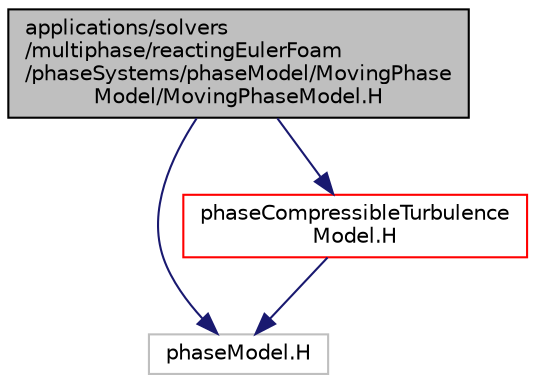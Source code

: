 digraph "applications/solvers/multiphase/reactingEulerFoam/phaseSystems/phaseModel/MovingPhaseModel/MovingPhaseModel.H"
{
  bgcolor="transparent";
  edge [fontname="Helvetica",fontsize="10",labelfontname="Helvetica",labelfontsize="10"];
  node [fontname="Helvetica",fontsize="10",shape=record];
  Node1 [label="applications/solvers\l/multiphase/reactingEulerFoam\l/phaseSystems/phaseModel/MovingPhase\lModel/MovingPhaseModel.H",height=0.2,width=0.4,color="black", fillcolor="grey75", style="filled", fontcolor="black"];
  Node1 -> Node2 [color="midnightblue",fontsize="10",style="solid",fontname="Helvetica"];
  Node2 [label="phaseModel.H",height=0.2,width=0.4,color="grey75"];
  Node1 -> Node3 [color="midnightblue",fontsize="10",style="solid",fontname="Helvetica"];
  Node3 [label="phaseCompressibleTurbulence\lModel.H",height=0.2,width=0.4,color="red",URL="$a03668.html"];
  Node3 -> Node2 [color="midnightblue",fontsize="10",style="solid",fontname="Helvetica"];
}
